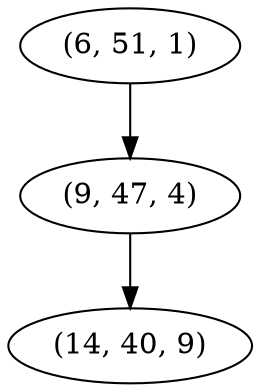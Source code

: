 digraph tree {
    "(6, 51, 1)";
    "(9, 47, 4)";
    "(14, 40, 9)";
    "(6, 51, 1)" -> "(9, 47, 4)";
    "(9, 47, 4)" -> "(14, 40, 9)";
}
